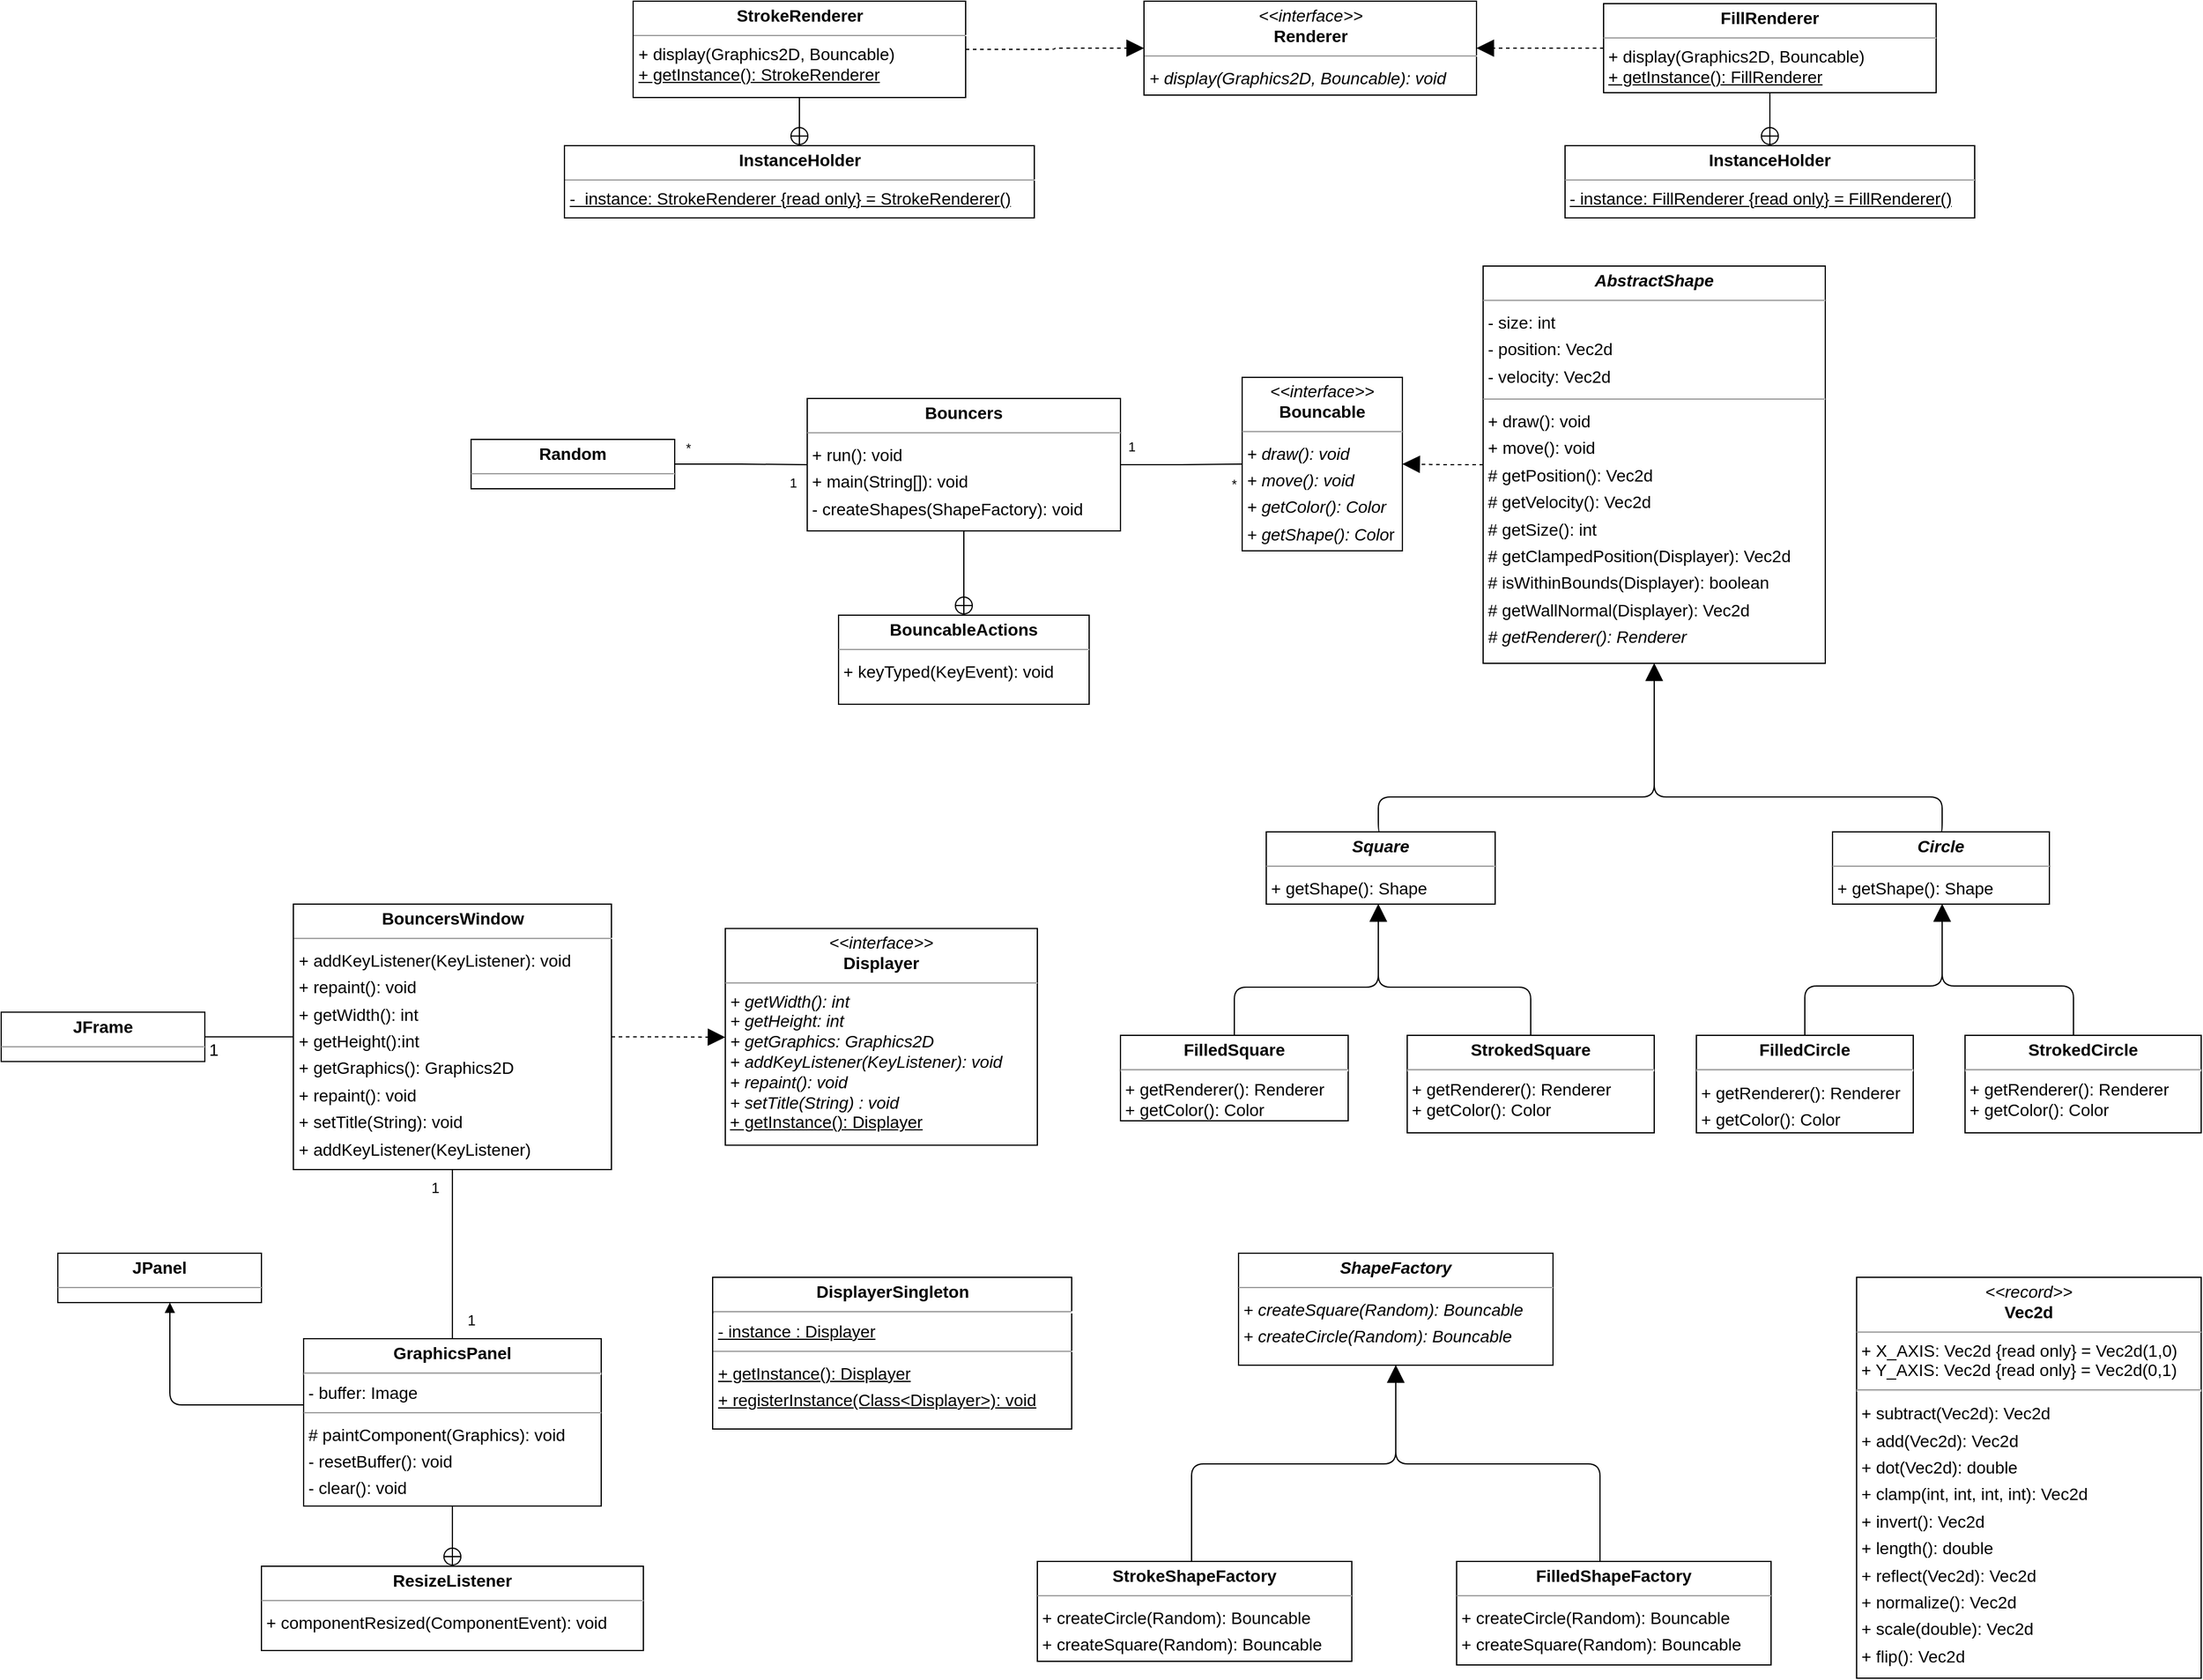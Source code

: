<mxfile version="20.5.3" type="embed"><diagram id="dc8PlPbyk_JPTDViQMkN" name="Page-1"><mxGraphModel dx="1761" dy="496" grid="1" gridSize="10" guides="1" tooltips="1" connect="1" arrows="1" fold="1" page="0" pageScale="1" pageWidth="850" pageHeight="1100" background="none" math="0" shadow="0"><root><mxCell id="0"/><mxCell id="1" parent="0"/><mxCell id="node8" value="&lt;p style=&quot;margin:0px;margin-top:4px;text-align:center;&quot;&gt;&lt;b&gt;&lt;i&gt;AbstractShape&lt;/i&gt;&lt;/b&gt;&lt;/p&gt;&lt;hr size=&quot;1&quot;&gt;&lt;p style=&quot;margin:0 0 0 4px;line-height:1.6;&quot;&gt;- size: int&lt;/p&gt;&lt;p style=&quot;margin:0 0 0 4px;line-height:1.6;&quot;&gt;- position: Vec2d&lt;br&gt;- velocity: Vec2d&lt;/p&gt;&lt;hr size=&quot;1&quot;&gt;&lt;p style=&quot;margin:0 0 0 4px;line-height:1.6;&quot;&gt;+ draw(): void&lt;/p&gt;&lt;p style=&quot;margin:0 0 0 4px;line-height:1.6;&quot;&gt;+ move(): void&lt;/p&gt;&lt;p style=&quot;margin:0 0 0 4px;line-height:1.6;&quot;&gt;# getPosition(): Vec2d&lt;/p&gt;&lt;p style=&quot;margin:0 0 0 4px;line-height:1.6;&quot;&gt;# getVelocity(): Vec2d&lt;/p&gt;&lt;p style=&quot;margin:0 0 0 4px;line-height:1.6;&quot;&gt;# getSize(): int&lt;/p&gt;&lt;p style=&quot;margin:0 0 0 4px;line-height:1.6;&quot;&gt;# getClampedPosition(Displayer): Vec2d&lt;br&gt;# isWithinBounds(Displayer): boolean&lt;br&gt;# getWallNormal(Displayer): Vec2d&lt;/p&gt;&lt;p style=&quot;margin:0 0 0 4px;line-height:1.6;&quot;&gt;&lt;i&gt;# getRenderer(): Renderer&lt;/i&gt;&lt;/p&gt;" style="verticalAlign=top;align=left;overflow=fill;fontSize=14;fontFamily=Helvetica;html=1;rounded=0;shadow=0;comic=0;labelBackgroundColor=none;strokeWidth=1;" parent="1" vertex="1"><mxGeometry x="190" y="710" width="284" height="330" as="geometry"/></mxCell><mxCell id="node16" value="&lt;p style=&quot;margin:0px;margin-top:4px;text-align:center;&quot;&gt;&lt;i&gt;&amp;lt;&amp;lt;interface&amp;gt;&amp;gt;&lt;/i&gt;&lt;br&gt;&lt;b&gt;Bouncable&lt;/b&gt;&lt;/p&gt;&lt;hr size=&quot;1&quot;&gt;&lt;p style=&quot;margin:0 0 0 4px;line-height:1.6;&quot;&gt;&lt;i&gt;+ draw(): void&lt;br&gt;+ move(): void&lt;/i&gt;&lt;/p&gt;&lt;p style=&quot;margin:0 0 0 4px;line-height:1.6;&quot;&gt;&lt;i&gt;+ getColor(): Color&lt;/i&gt;&lt;/p&gt;&lt;p style=&quot;margin:0 0 0 4px;line-height:1.6;&quot;&gt;&lt;i&gt;+ getShape(): Colo&lt;/i&gt;r&lt;/p&gt;" style="verticalAlign=top;align=left;overflow=fill;fontSize=14;fontFamily=Helvetica;html=1;rounded=0;shadow=0;comic=0;labelBackgroundColor=none;strokeWidth=1;" parent="1" vertex="1"><mxGeometry x="-10" y="802.44" width="133" height="144.12" as="geometry"/></mxCell><mxCell id="node1" value="&lt;p style=&quot;margin:0px;margin-top:4px;text-align:center;&quot;&gt;&lt;b&gt;BouncableActions&lt;/b&gt;&lt;/p&gt;&lt;hr size=&quot;1&quot;/&gt;&lt;p style=&quot;margin:0 0 0 4px;line-height:1.6;&quot;&gt;+ keyTyped(KeyEvent): void&lt;/p&gt;" style="verticalAlign=top;align=left;overflow=fill;fontSize=14;fontFamily=Helvetica;html=1;rounded=0;shadow=0;comic=0;labelBackgroundColor=none;strokeWidth=1;" parent="1" vertex="1"><mxGeometry x="-345" y="1000" width="208" height="74" as="geometry"/></mxCell><mxCell id="16" style="edgeStyle=orthogonalEdgeStyle;rounded=0;orthogonalLoop=1;jettySize=auto;html=1;endArrow=none;endFill=0;" edge="1" parent="1" source="node20" target="node16"><mxGeometry relative="1" as="geometry"/></mxCell><mxCell id="17" value="*" style="edgeLabel;html=1;align=center;verticalAlign=middle;resizable=0;points=[];" vertex="1" connectable="0" parent="16"><mxGeometry x="0.842" y="-1" relative="1" as="geometry"><mxPoint x="1" y="15" as="offset"/></mxGeometry></mxCell><mxCell id="18" value="1" style="edgeLabel;html=1;align=center;verticalAlign=middle;resizable=0;points=[];" vertex="1" connectable="0" parent="16"><mxGeometry x="-0.835" y="-3" relative="1" as="geometry"><mxPoint y="-18" as="offset"/></mxGeometry></mxCell><mxCell id="node20" value="&lt;p style=&quot;margin:0px;margin-top:4px;text-align:center;&quot;&gt;&lt;b&gt;Bouncers&lt;/b&gt;&lt;/p&gt;&lt;hr size=&quot;1&quot;/&gt;&lt;p style=&quot;margin:0 0 0 4px;line-height:1.6;&quot;&gt;+ run(): void&lt;br/&gt;+ main(String[]): void&lt;br/&gt;- createShapes(ShapeFactory): void&lt;/p&gt;" style="verticalAlign=top;align=left;overflow=fill;fontSize=14;fontFamily=Helvetica;html=1;rounded=0;shadow=0;comic=0;labelBackgroundColor=none;strokeWidth=1;" parent="1" vertex="1"><mxGeometry x="-371" y="820" width="260" height="110" as="geometry"/></mxCell><mxCell id="node19" value="&lt;p style=&quot;margin:0px;margin-top:4px;text-align:center;&quot;&gt;&lt;b&gt;BouncersWindow&lt;/b&gt;&lt;/p&gt;&lt;hr size=&quot;1&quot;&gt;&lt;p style=&quot;margin:0 0 0 4px;line-height:1.6;&quot;&gt;&lt;span style=&quot;background-color: initial;&quot;&gt;+ addKeyListener(KeyListener): void&lt;/span&gt;&lt;br&gt;&lt;/p&gt;&lt;p style=&quot;margin:0 0 0 4px;line-height:1.6;&quot;&gt;+ repaint(): void&lt;/p&gt;&lt;p style=&quot;margin:0 0 0 4px;line-height:1.6;&quot;&gt;+ getWidth(): int&lt;/p&gt;&lt;p style=&quot;margin:0 0 0 4px;line-height:1.6;&quot;&gt;+ getHeight():int&lt;br&gt;&lt;/p&gt;&lt;p style=&quot;margin:0 0 0 4px;line-height:1.6;&quot;&gt;+ getGraphics(): Graphics2D&lt;br&gt;&lt;/p&gt;&lt;p style=&quot;margin:0 0 0 4px;line-height:1.6;&quot;&gt;+ repaint(): void&lt;br&gt;&lt;/p&gt;&lt;p style=&quot;margin:0 0 0 4px;line-height:1.6;&quot;&gt;+ setTitle(String): void&lt;br&gt;&lt;/p&gt;&lt;p style=&quot;margin:0 0 0 4px;line-height:1.6;&quot;&gt;+ addKeyListener(KeyListener)&lt;/p&gt;" style="verticalAlign=top;align=left;overflow=fill;fontSize=14;fontFamily=Helvetica;html=1;rounded=0;shadow=0;comic=0;labelBackgroundColor=none;strokeWidth=1;" parent="1" vertex="1"><mxGeometry x="-797.5" y="1240" width="264" height="220.5" as="geometry"/></mxCell><mxCell id="node10" value="&lt;p style=&quot;margin:0px;margin-top:4px;text-align:center;&quot;&gt;&lt;b&gt;&lt;i&gt;Circle&lt;/i&gt;&lt;/b&gt;&lt;/p&gt;&lt;hr size=&quot;1&quot;&gt;&lt;p style=&quot;margin:0 0 0 4px;line-height:1.6;&quot;&gt;+ getShape(): Shape&lt;br&gt;&lt;/p&gt;" style="verticalAlign=top;align=left;overflow=fill;fontSize=14;fontFamily=Helvetica;html=1;rounded=0;shadow=0;comic=0;labelBackgroundColor=none;strokeWidth=1;" parent="1" vertex="1"><mxGeometry x="480" y="1180" width="180" height="60" as="geometry"/></mxCell><mxCell id="node12" value="&lt;p style=&quot;margin:0px;margin-top:4px;text-align:center;&quot;&gt;&lt;i&gt;&amp;lt;&amp;lt;interface&amp;gt;&amp;gt;&lt;/i&gt;&lt;br&gt;&lt;b&gt;Displayer&lt;/b&gt;&lt;/p&gt;&lt;hr size=&quot;1&quot;&gt;&lt;p style=&quot;margin: 0px 0px 0px 4px; line-height: 120%;&quot;&gt;&lt;font style=&quot;font-size: 14px;&quot;&gt;&lt;i&gt;&lt;span style=&quot;background-color: initial;&quot;&gt;+ getWidth(): int&lt;/span&gt;&lt;br&gt;&lt;/i&gt;&lt;/font&gt;&lt;/p&gt;&lt;p style=&quot;margin: 0px 0px 0px 4px; line-height: 120%;&quot;&gt;&lt;font style=&quot;font-size: 14px;&quot;&gt;&lt;i&gt;+ getHeight: int&lt;br&gt;+ getGraphics: Graphics2D&lt;/i&gt;&lt;/font&gt;&lt;/p&gt;&lt;font style=&quot;font-size: 14px;&quot;&gt;&lt;i&gt;&amp;nbsp;+ addKeyListener(KeyListener): void&lt;br&gt;&amp;nbsp;+ repaint(): void&lt;br&gt;&amp;nbsp;+ setTitle(String) : void&lt;/i&gt;&lt;br&gt;&amp;nbsp;&lt;u&gt;+ getInstance(): Displayer&lt;/u&gt;&lt;/font&gt;" style="verticalAlign=top;align=left;overflow=fill;fontSize=14;fontFamily=Helvetica;html=1;rounded=0;shadow=0;comic=0;labelBackgroundColor=none;strokeWidth=1;" parent="1" vertex="1"><mxGeometry x="-439" y="1260.25" width="259" height="180" as="geometry"/></mxCell><mxCell id="node11" value="&lt;p style=&quot;margin:0px;margin-top:4px;text-align:center;&quot;&gt;&lt;b&gt;DisplayerSingleton&lt;/b&gt;&lt;/p&gt;&lt;hr&gt;&amp;nbsp;&lt;u&gt;- instance : Displayer&lt;/u&gt;&lt;br&gt;&lt;hr size=&quot;1&quot;&gt;&lt;p style=&quot;margin:0 0 0 4px;line-height:1.6;&quot;&gt;&lt;u&gt;+ getInstance(): Displayer&lt;/u&gt;&lt;/p&gt;&lt;p style=&quot;margin:0 0 0 4px;line-height:1.6;&quot;&gt;&lt;u&gt;+ registerInstance(Class&amp;lt;Displayer&amp;gt;): void&lt;/u&gt;&lt;/p&gt;" style="verticalAlign=top;align=left;overflow=fill;fontSize=14;fontFamily=Helvetica;html=1;rounded=0;shadow=0;comic=0;labelBackgroundColor=none;strokeWidth=1;" parent="1" vertex="1"><mxGeometry x="-449.5" y="1550" width="298" height="126" as="geometry"/></mxCell><mxCell id="node9" value="&lt;p style=&quot;margin:0px;margin-top:4px;text-align:center;&quot;&gt;&lt;b&gt;FillRenderer&lt;/b&gt;&lt;/p&gt;&lt;hr size=&quot;1&quot;&gt;&amp;nbsp;+ display(Graphics2D, Bouncable)&lt;br&gt;&amp;nbsp;&lt;u&gt;+&amp;nbsp;getInstance(): FillRenderer&lt;br&gt;&lt;/u&gt;" style="verticalAlign=top;align=left;overflow=fill;fontSize=14;fontFamily=Helvetica;html=1;rounded=0;shadow=0;comic=0;labelBackgroundColor=none;strokeWidth=1;" parent="1" vertex="1"><mxGeometry x="290" y="492" width="276" height="74" as="geometry"/></mxCell><mxCell id="node5" value="&lt;p style=&quot;margin:0px;margin-top:4px;text-align:center;&quot;&gt;&lt;b&gt;FilledCircle&lt;/b&gt;&lt;/p&gt;&lt;hr&gt;&lt;p style=&quot;margin:0 0 0 4px;line-height:1.6;&quot;&gt;+ getRenderer(): Renderer&lt;br&gt;+ getColor(): Color&lt;br&gt;&lt;/p&gt;" style="verticalAlign=top;align=left;overflow=fill;fontSize=14;fontFamily=Helvetica;html=1;rounded=0;shadow=0;comic=0;labelBackgroundColor=none;strokeWidth=1;" parent="1" vertex="1"><mxGeometry x="367" y="1349" width="180" height="81" as="geometry"/></mxCell><mxCell id="node23" value="&lt;p style=&quot;margin:0px;margin-top:4px;text-align:center;&quot;&gt;&lt;b&gt;FilledShapeFactory&lt;/b&gt;&lt;/p&gt;&lt;hr size=&quot;1&quot;&gt;&lt;p style=&quot;margin:0 0 0 4px;line-height:1.6;&quot;&gt;+ createCircle(Random): Bouncable&lt;/p&gt;&lt;p style=&quot;margin:0 0 0 4px;line-height:1.6;&quot;&gt;+ createSquare(Random): Bouncable&lt;/p&gt;" style="verticalAlign=top;align=left;overflow=fill;fontSize=14;fontFamily=Helvetica;html=1;rounded=0;shadow=0;comic=0;labelBackgroundColor=none;strokeWidth=1;" parent="1" vertex="1"><mxGeometry x="168" y="1786" width="261" height="86" as="geometry"/></mxCell><mxCell id="node22" value="&lt;p style=&quot;margin:0px;margin-top:4px;text-align:center;&quot;&gt;&lt;b&gt;FilledSquare&lt;/b&gt;&lt;/p&gt;&lt;hr&gt;&amp;nbsp;+ getRenderer(): Renderer&amp;nbsp;&lt;br&gt;&amp;nbsp;+ getColor(): Color" style="verticalAlign=top;align=left;overflow=fill;fontSize=14;fontFamily=Helvetica;html=1;rounded=0;shadow=0;comic=0;labelBackgroundColor=none;strokeWidth=1;" parent="1" vertex="1"><mxGeometry x="-111" y="1349" width="189" height="71" as="geometry"/></mxCell><mxCell id="node6" value="&lt;p style=&quot;margin:0px;margin-top:4px;text-align:center;&quot;&gt;&lt;b&gt;GraphicsPanel&lt;/b&gt;&lt;/p&gt;&lt;hr&gt;&amp;nbsp;- buffer: Image&lt;br&gt;&lt;hr size=&quot;1&quot;&gt;&lt;p style=&quot;margin:0 0 0 4px;line-height:1.6;&quot;&gt;# paintComponent(Graphics): void&lt;br&gt;- resetBuffer(): void&lt;br&gt;- clear(): void&lt;/p&gt;" style="verticalAlign=top;align=left;overflow=fill;fontSize=14;fontFamily=Helvetica;html=1;rounded=0;shadow=0;comic=0;labelBackgroundColor=none;strokeWidth=1;" parent="1" vertex="1"><mxGeometry x="-789" y="1601" width="247" height="139" as="geometry"/></mxCell><mxCell id="node7" value="&lt;p style=&quot;margin:0px;margin-top:4px;text-align:center;&quot;&gt;&lt;b&gt;InstanceHolder&lt;/b&gt;&lt;/p&gt;&lt;hr size=&quot;1&quot;&gt;&amp;nbsp;&lt;u&gt;- instance: FillRenderer {read only} = FillRenderer()&lt;/u&gt;" style="verticalAlign=top;align=left;overflow=fill;fontSize=14;fontFamily=Helvetica;html=1;rounded=0;shadow=0;comic=0;labelBackgroundColor=none;strokeWidth=1;" parent="1" vertex="1"><mxGeometry x="258" y="610" width="340" height="60" as="geometry"/></mxCell><mxCell id="node21" value="&lt;p style=&quot;margin:0px;margin-top:4px;text-align:center;&quot;&gt;&lt;b&gt;InstanceHolder&lt;/b&gt;&lt;/p&gt;&lt;hr size=&quot;1&quot;&gt;&amp;nbsp;&lt;u&gt;-&amp;nbsp; instance: StrokeRenderer {read only} = StrokeRenderer()&lt;/u&gt;" style="verticalAlign=top;align=left;overflow=fill;fontSize=14;fontFamily=Helvetica;html=1;rounded=0;shadow=0;comic=0;labelBackgroundColor=none;strokeWidth=1;" parent="1" vertex="1"><mxGeometry x="-572.5" y="610" width="390" height="60" as="geometry"/></mxCell><mxCell id="node4" value="&lt;p style=&quot;margin:0px;margin-top:4px;text-align:center;&quot;&gt;&lt;i&gt;&amp;lt;&amp;lt;interface&amp;gt;&amp;gt;&lt;/i&gt;&lt;br&gt;&lt;b&gt;Renderer&lt;/b&gt;&lt;/p&gt;&lt;hr size=&quot;1&quot;&gt;&lt;p style=&quot;margin:0 0 0 4px;line-height:1.6;&quot;&gt;&lt;i&gt;+ display(Graphics2D, Bouncable): void&lt;/i&gt;&lt;/p&gt;" style="verticalAlign=top;align=left;overflow=fill;fontSize=14;fontFamily=Helvetica;html=1;rounded=0;shadow=0;comic=0;labelBackgroundColor=none;strokeWidth=1;" parent="1" vertex="1"><mxGeometry x="-91.5" y="490" width="276" height="78" as="geometry"/></mxCell><mxCell id="node3" value="&lt;p style=&quot;margin:0px;margin-top:4px;text-align:center;&quot;&gt;&lt;b&gt;ResizeListener&lt;/b&gt;&lt;/p&gt;&lt;hr size=&quot;1&quot;/&gt;&lt;p style=&quot;margin:0 0 0 4px;line-height:1.6;&quot;&gt;+ componentResized(ComponentEvent): void&lt;/p&gt;" style="verticalAlign=top;align=left;overflow=fill;fontSize=14;fontFamily=Helvetica;html=1;rounded=0;shadow=0;comic=0;labelBackgroundColor=none;strokeWidth=1;" parent="1" vertex="1"><mxGeometry x="-824" y="1790" width="317" height="70" as="geometry"/></mxCell><mxCell id="node17" value="&lt;p style=&quot;margin:0px;margin-top:4px;text-align:center;&quot;&gt;&lt;b&gt;&lt;i&gt;ShapeFactory&lt;/i&gt;&lt;/b&gt;&lt;/p&gt;&lt;hr size=&quot;1&quot;&gt;&lt;p style=&quot;margin:0 0 0 4px;line-height:1.6;&quot;&gt;&lt;i&gt;+ createSquare(Random): Bouncable&lt;br&gt;+ createCircle(Random): Bouncable&lt;/i&gt;&lt;/p&gt;" style="verticalAlign=top;align=left;overflow=fill;fontSize=14;fontFamily=Helvetica;html=1;rounded=0;shadow=0;comic=0;labelBackgroundColor=none;strokeWidth=1;" parent="1" vertex="1"><mxGeometry x="-13" y="1530" width="261" height="93" as="geometry"/></mxCell><mxCell id="node13" value="&lt;p style=&quot;margin:0px;margin-top:4px;text-align:center;&quot;&gt;&lt;b&gt;&lt;i&gt;Square&lt;/i&gt;&lt;/b&gt;&lt;/p&gt;&lt;hr size=&quot;1&quot;&gt;&lt;p style=&quot;margin:0 0 0 4px;line-height:1.6;&quot;&gt;+ getShape(): Shape&lt;br&gt;&lt;/p&gt;" style="verticalAlign=top;align=left;overflow=fill;fontSize=14;fontFamily=Helvetica;html=1;rounded=0;shadow=0;comic=0;labelBackgroundColor=none;strokeWidth=1;" parent="1" vertex="1"><mxGeometry x="10" y="1180" width="190" height="60" as="geometry"/></mxCell><mxCell id="node15" value="&lt;p style=&quot;margin:0px;margin-top:4px;text-align:center;&quot;&gt;&lt;b&gt;StrokeRenderer&lt;/b&gt;&lt;/p&gt;&lt;hr size=&quot;1&quot;&gt;&amp;nbsp;+ display(Graphics2D, Bouncable)&lt;br&gt;&amp;nbsp;&lt;u&gt;+&amp;nbsp;getInstance(): StrokeRenderer&lt;br&gt;&lt;/u&gt;" style="verticalAlign=top;align=left;overflow=fill;fontSize=14;fontFamily=Helvetica;html=1;rounded=0;shadow=0;comic=0;labelBackgroundColor=none;strokeWidth=1;" parent="1" vertex="1"><mxGeometry x="-515.5" y="490" width="276" height="80" as="geometry"/></mxCell><mxCell id="node14" value="&lt;p style=&quot;margin:0px;margin-top:4px;text-align:center;&quot;&gt;&lt;b&gt;StrokeShapeFactory&lt;/b&gt;&lt;/p&gt;&lt;hr size=&quot;1&quot;&gt;&lt;p style=&quot;margin:0 0 0 4px;line-height:1.6;&quot;&gt;+ createCircle(Random): Bouncable&lt;/p&gt;&lt;p style=&quot;margin:0 0 0 4px;line-height:1.6;&quot;&gt;+ createSquare(Random): Bouncable&lt;/p&gt;" style="verticalAlign=top;align=left;overflow=fill;fontSize=14;fontFamily=Helvetica;html=1;rounded=0;shadow=0;comic=0;labelBackgroundColor=none;strokeWidth=1;" parent="1" vertex="1"><mxGeometry x="-180" y="1786" width="261" height="83" as="geometry"/></mxCell><mxCell id="node2" value="&lt;p style=&quot;margin:0px;margin-top:4px;text-align:center;&quot;&gt;&lt;b&gt;StrokedCircle&lt;/b&gt;&lt;/p&gt;&lt;hr&gt;&amp;nbsp;+ getRenderer(): Renderer&lt;br&gt;&amp;nbsp;+ getColor(): Color" style="verticalAlign=top;align=left;overflow=fill;fontSize=14;fontFamily=Helvetica;html=1;rounded=0;shadow=0;comic=0;labelBackgroundColor=none;strokeWidth=1;" parent="1" vertex="1"><mxGeometry x="590" y="1349" width="196" height="81" as="geometry"/></mxCell><mxCell id="node18" value="&lt;p style=&quot;margin:0px;margin-top:4px;text-align:center;&quot;&gt;&lt;b&gt;StrokedSquare&lt;/b&gt;&lt;/p&gt;&lt;hr&gt;&amp;nbsp;+ getRenderer(): Renderer&lt;br&gt;&amp;nbsp;+ getColor(): Color" style="verticalAlign=top;align=left;overflow=fill;fontSize=14;fontFamily=Helvetica;html=1;rounded=0;shadow=0;comic=0;labelBackgroundColor=none;strokeWidth=1;" parent="1" vertex="1"><mxGeometry x="127" y="1349" width="205" height="81" as="geometry"/></mxCell><mxCell id="node0" value="&lt;p style=&quot;margin:0px;margin-top:4px;text-align:center;&quot;&gt;&lt;i&gt;&amp;lt;&amp;lt;record&amp;gt;&amp;gt;&lt;/i&gt;&lt;br&gt;&lt;b&gt;Vec2d&lt;/b&gt;&lt;/p&gt;&lt;hr size=&quot;1&quot;&gt;&amp;nbsp;+ X_AXIS: Vec2d {read only} = Vec2d(1,0)&lt;br&gt;&amp;nbsp;+ Y_AXIS: Vec2d {read only} = Vec2d(0,1)&lt;br&gt;&lt;hr&gt;&lt;p style=&quot;margin:0 0 0 4px;line-height:1.6;&quot;&gt;+ subtract(Vec2d): Vec2d&lt;br&gt;+ add(Vec2d): Vec2d&lt;br&gt;+ dot(Vec2d): double&lt;br&gt;+ clamp(int, int, int, int): Vec2d&lt;br&gt;+ invert(): Vec2d&lt;br&gt;+ length(): double&lt;br&gt;+ reflect(Vec2d): Vec2d&lt;br&gt;+ normalize(): Vec2d&lt;br&gt;+ scale(double): Vec2d&lt;br&gt;+ flip(): Vec2d&lt;/p&gt;" style="verticalAlign=top;align=left;overflow=fill;fontSize=14;fontFamily=Helvetica;html=1;rounded=0;shadow=0;comic=0;labelBackgroundColor=none;strokeWidth=1;" parent="1" vertex="1"><mxGeometry x="500" y="1550" width="286" height="333" as="geometry"/></mxCell><mxCell id="edge9" value="" style="html=1;rounded=1;edgeStyle=orthogonalEdgeStyle;dashed=1;startArrow=none;endArrow=block;endSize=12;" parent="1" source="node8" target="node16" edge="1"><mxGeometry width="50" height="50" relative="1" as="geometry"><Array as="points"/></mxGeometry></mxCell><mxCell id="edge10" value="" style="html=1;rounded=1;edgeStyle=orthogonalEdgeStyle;dashed=0;startArrow=circlePlus;startFill=0;endArrow=none;exitX=0.500;exitY=0.000;exitDx=0;exitDy=0;entryX=0.500;entryY=1.004;entryDx=0;entryDy=0;" parent="1" source="node1" target="node20" edge="1"><mxGeometry width="50" height="50" relative="1" as="geometry"><Array as="points"/></mxGeometry></mxCell><mxCell id="edge3" value="" style="html=1;rounded=1;edgeStyle=orthogonalEdgeStyle;dashed=1;startArrow=none;endArrow=block;endSize=12;entryX=0.000;entryY=0.502;entryDx=0;entryDy=0;" parent="1" source="node19" target="node12" edge="1"><mxGeometry width="50" height="50" relative="1" as="geometry"><Array as="points"/></mxGeometry></mxCell><mxCell id="edge16" value="" style="html=1;rounded=1;edgeStyle=orthogonalEdgeStyle;dashed=0;startArrow=none;endArrow=block;endSize=12;exitX=0.500;exitY=0.006;exitDx=0;exitDy=0;entryX=0.500;entryY=1.004;entryDx=0;entryDy=0;" parent="1" source="node10" target="node8" edge="1"><mxGeometry width="50" height="50" relative="1" as="geometry"><Array as="points"><mxPoint x="571" y="1151"/><mxPoint x="332" y="1151"/></Array></mxGeometry></mxCell><mxCell id="edge8" value="" style="html=1;rounded=1;edgeStyle=orthogonalEdgeStyle;dashed=1;startArrow=none;endArrow=block;endSize=12;" parent="1" source="node9" target="node4" edge="1"><mxGeometry width="50" height="50" relative="1" as="geometry"><Array as="points"/></mxGeometry></mxCell><mxCell id="edge15" value="" style="html=1;rounded=1;edgeStyle=orthogonalEdgeStyle;dashed=0;startArrow=none;endArrow=block;endSize=12;exitX=0.500;exitY=0.005;exitDx=0;exitDy=0;" parent="1" source="node5" target="node10" edge="1"><mxGeometry width="50" height="50" relative="1" as="geometry"><Array as="points"><mxPoint x="457" y="1308"/><mxPoint x="571" y="1308"/></Array></mxGeometry></mxCell><mxCell id="edge4" value="" style="html=1;rounded=1;edgeStyle=orthogonalEdgeStyle;dashed=0;startArrow=none;endArrow=block;endSize=12;entryX=0.500;entryY=1.005;entryDx=0;entryDy=0;" parent="1" source="node23" target="node17" edge="1"><mxGeometry width="50" height="50" relative="1" as="geometry"><Array as="points"><mxPoint x="287" y="1705"/><mxPoint x="117" y="1705"/></Array></mxGeometry></mxCell><mxCell id="edge5" value="" style="html=1;rounded=1;edgeStyle=orthogonalEdgeStyle;dashed=0;startArrow=none;endArrow=block;endSize=12;exitX=0.500;exitY=0.005;exitDx=0;exitDy=0;" parent="1" source="node22" target="node13" edge="1"><mxGeometry width="50" height="50" relative="1" as="geometry"><Array as="points"><mxPoint x="-16" y="1309"/><mxPoint x="103" y="1309"/></Array></mxGeometry></mxCell><mxCell id="edge12" value="" style="html=1;rounded=1;edgeStyle=orthogonalEdgeStyle;dashed=0;startArrow=none;startFill=0;endArrow=none;exitX=0.500;exitY=0.000;exitDx=0;exitDy=0;entryX=0.500;entryY=1.005;entryDx=0;entryDy=0;" parent="1" source="node6" target="node19" edge="1"><mxGeometry width="50" height="50" relative="1" as="geometry"><Array as="points"/></mxGeometry></mxCell><mxCell id="edge6" value="" style="html=1;rounded=1;edgeStyle=orthogonalEdgeStyle;dashed=0;startArrow=circlePlus;startFill=0;endArrow=none;exitX=0.500;exitY=0.001;exitDx=0;exitDy=0;entryX=0.500;entryY=1.009;entryDx=0;entryDy=0;" parent="1" source="node7" target="node9" edge="1"><mxGeometry width="50" height="50" relative="1" as="geometry"><Array as="points"/></mxGeometry></mxCell><mxCell id="edge1" value="" style="html=1;rounded=1;edgeStyle=orthogonalEdgeStyle;dashed=0;startArrow=circlePlus;startFill=0;endArrow=none;exitX=0.500;exitY=0.001;exitDx=0;exitDy=0;entryX=0.500;entryY=1.009;entryDx=0;entryDy=0;" parent="1" source="node21" target="node15" edge="1"><mxGeometry width="50" height="50" relative="1" as="geometry"><Array as="points"/></mxGeometry></mxCell><mxCell id="edge2" value="" style="html=1;rounded=1;edgeStyle=orthogonalEdgeStyle;dashed=0;startArrow=circlePlus;startFill=0;endArrow=none;exitX=0.500;exitY=0.000;exitDx=0;exitDy=0;entryX=0.500;entryY=1.000;entryDx=0;entryDy=0;" parent="1" source="node3" target="node6" edge="1"><mxGeometry width="50" height="50" relative="1" as="geometry"><Array as="points"/></mxGeometry></mxCell><mxCell id="edge11" value="" style="html=1;rounded=1;edgeStyle=orthogonalEdgeStyle;dashed=0;startArrow=none;endArrow=block;endSize=12;exitX=0.500;exitY=0.006;exitDx=0;exitDy=0;entryX=0.500;entryY=1.004;entryDx=0;entryDy=0;" parent="1" source="node13" target="node8" edge="1"><mxGeometry width="50" height="50" relative="1" as="geometry"><Array as="points"><mxPoint x="103" y="1151"/><mxPoint x="332" y="1151"/></Array></mxGeometry></mxCell><mxCell id="edge7" value="" style="html=1;rounded=1;edgeStyle=orthogonalEdgeStyle;dashed=1;startArrow=none;endArrow=block;endSize=12;" parent="1" source="node15" target="node4" edge="1"><mxGeometry width="50" height="50" relative="1" as="geometry"><Array as="points"/></mxGeometry></mxCell><mxCell id="edge14" value="" style="html=1;rounded=1;edgeStyle=orthogonalEdgeStyle;dashed=0;startArrow=none;endArrow=block;endSize=12;entryX=0.500;entryY=1.005;entryDx=0;entryDy=0;" parent="1" source="node14" target="node17" edge="1"><mxGeometry width="50" height="50" relative="1" as="geometry"><Array as="points"><mxPoint x="-52" y="1705"/><mxPoint x="117" y="1705"/></Array></mxGeometry></mxCell><mxCell id="edge0" value="" style="html=1;rounded=1;edgeStyle=orthogonalEdgeStyle;dashed=0;startArrow=none;endArrow=block;endSize=12;" parent="1" source="node2" target="node10" edge="1"><mxGeometry width="50" height="50" relative="1" as="geometry"><Array as="points"><mxPoint x="680" y="1308"/><mxPoint x="571" y="1308"/></Array></mxGeometry></mxCell><mxCell id="edge13" value="" style="html=1;rounded=1;edgeStyle=orthogonalEdgeStyle;dashed=0;startArrow=none;endArrow=block;endSize=12;exitX=0.500;exitY=0.005;exitDx=0;exitDy=0;" parent="1" source="node18" target="node13" edge="1"><mxGeometry width="50" height="50" relative="1" as="geometry"><Array as="points"><mxPoint x="230" y="1309"/><mxPoint x="103" y="1309"/></Array><mxPoint x="110" y="1260" as="targetPoint"/></mxGeometry></mxCell><mxCell id="2" value="1" style="text;html=1;align=center;verticalAlign=middle;resizable=0;points=[];autosize=1;strokeColor=none;fillColor=none;" parent="1" vertex="1"><mxGeometry x="-665" y="1571" width="30" height="30" as="geometry"/></mxCell><mxCell id="3" value="1" style="text;html=1;align=center;verticalAlign=middle;resizable=0;points=[];autosize=1;strokeColor=none;fillColor=none;" parent="1" vertex="1"><mxGeometry x="-695" y="1460.5" width="30" height="30" as="geometry"/></mxCell><mxCell id="8" value="&lt;p style=&quot;margin:0px;margin-top:4px;text-align:center;&quot;&gt;&lt;b&gt;JPanel&lt;/b&gt;&lt;/p&gt;&lt;hr size=&quot;1&quot;&gt;" style="verticalAlign=top;align=left;overflow=fill;fontSize=14;fontFamily=Helvetica;html=1;rounded=0;shadow=0;comic=0;labelBackgroundColor=none;strokeWidth=1;" parent="1" vertex="1"><mxGeometry x="-993" y="1530" width="169" height="41" as="geometry"/></mxCell><mxCell id="9" value="" style="html=1;rounded=1;edgeStyle=orthogonalEdgeStyle;dashed=0;startArrow=block;endArrow=none;endSize=12;endFill=0;startFill=1;" parent="1" source="8" target="node6" edge="1"><mxGeometry width="50" height="50" relative="1" as="geometry"><Array as="points"><mxPoint x="-900" y="1656"/></Array><mxPoint x="-1070.0" y="1686.5" as="sourcePoint"/><mxPoint x="-869" y="1520.5" as="targetPoint"/></mxGeometry></mxCell><mxCell id="13" style="edgeStyle=orthogonalEdgeStyle;rounded=0;orthogonalLoop=1;jettySize=auto;html=1;exitX=1;exitY=0.5;exitDx=0;exitDy=0;entryX=0;entryY=0.5;entryDx=0;entryDy=0;fontSize=14;startArrow=none;startFill=0;endArrow=none;endFill=0;" parent="1" source="12" target="node19" edge="1"><mxGeometry relative="1" as="geometry"/></mxCell><mxCell id="15" value="1" style="edgeLabel;html=1;align=center;verticalAlign=middle;resizable=0;points=[];fontSize=14;" parent="13" vertex="1" connectable="0"><mxGeometry x="-0.805" relative="1" as="geometry"><mxPoint y="10" as="offset"/></mxGeometry></mxCell><mxCell id="12" value="&lt;p style=&quot;margin:0px;margin-top:4px;text-align:center;&quot;&gt;&lt;b&gt;JFrame&lt;/b&gt;&lt;/p&gt;&lt;hr size=&quot;1&quot;&gt;" style="verticalAlign=top;align=left;overflow=fill;fontSize=14;fontFamily=Helvetica;html=1;rounded=0;shadow=0;comic=0;labelBackgroundColor=none;strokeWidth=1;" parent="1" vertex="1"><mxGeometry x="-1040" y="1329.75" width="169" height="41" as="geometry"/></mxCell><mxCell id="20" style="edgeStyle=orthogonalEdgeStyle;rounded=0;orthogonalLoop=1;jettySize=auto;html=1;endArrow=none;endFill=0;" edge="1" parent="1" source="19" target="node20"><mxGeometry relative="1" as="geometry"/></mxCell><mxCell id="21" value="*" style="edgeLabel;html=1;align=center;verticalAlign=middle;resizable=0;points=[];" vertex="1" connectable="0" parent="20"><mxGeometry x="-0.682" y="1" relative="1" as="geometry"><mxPoint x="-7" y="-13" as="offset"/></mxGeometry></mxCell><mxCell id="22" value="1" style="edgeLabel;html=1;align=center;verticalAlign=middle;resizable=0;points=[];" vertex="1" connectable="0" parent="20"><mxGeometry x="0.787" y="-3" relative="1" as="geometry"><mxPoint y="12" as="offset"/></mxGeometry></mxCell><mxCell id="19" value="&lt;p style=&quot;margin:0px;margin-top:4px;text-align:center;&quot;&gt;&lt;b&gt;Random&lt;/b&gt;&lt;/p&gt;&lt;hr size=&quot;1&quot;&gt;" style="verticalAlign=top;align=left;overflow=fill;fontSize=14;fontFamily=Helvetica;html=1;rounded=0;shadow=0;comic=0;labelBackgroundColor=none;strokeWidth=1;" vertex="1" parent="1"><mxGeometry x="-650" y="854" width="169" height="41" as="geometry"/></mxCell></root></mxGraphModel></diagram></mxfile>